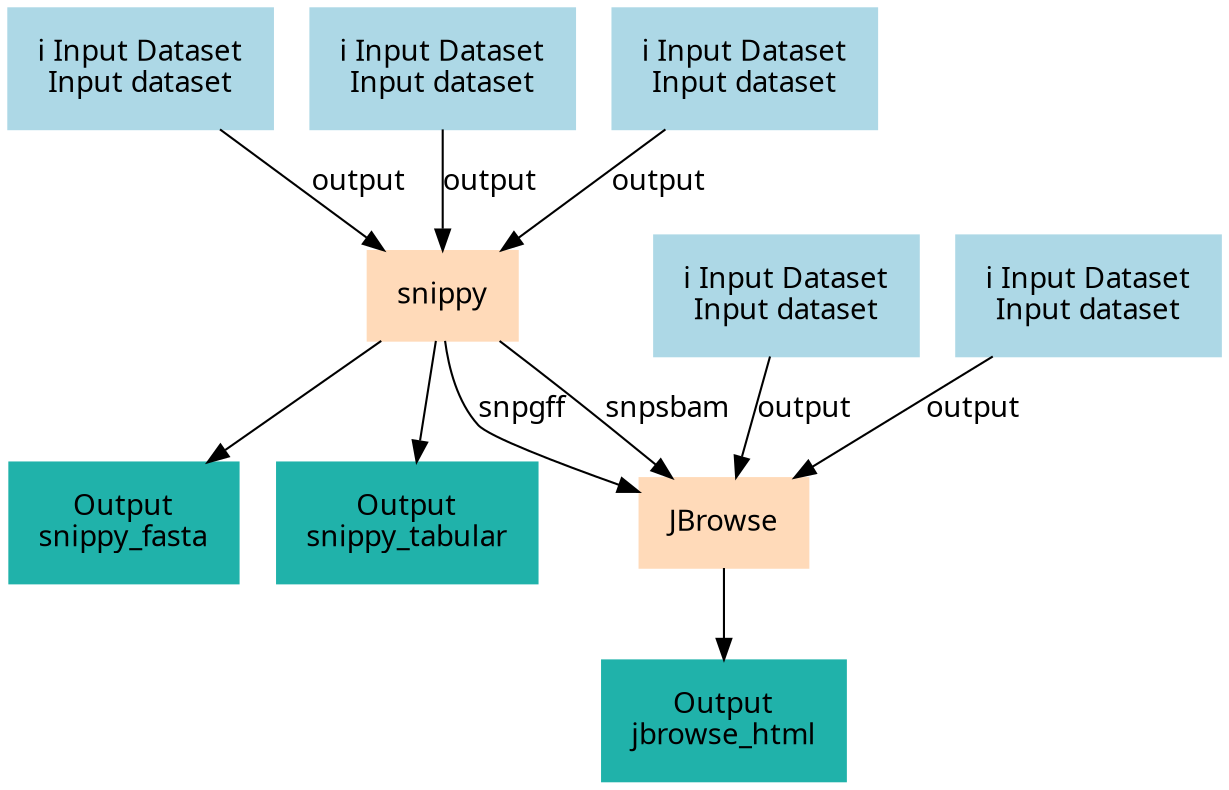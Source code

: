 digraph main {
  node [fontname="Atkinson Hyperlegible", shape=box, color=white,style=filled,color=peachpuff,margin="0.2,0.2"];
  edge [fontname="Atkinson Hyperlegible"];
  0[color=lightblue,label="ℹ️ Input Dataset\nInput dataset"]
  1[color=lightblue,label="ℹ️ Input Dataset\nInput dataset"]
  2[color=lightblue,label="ℹ️ Input Dataset\nInput dataset"]
  3[color=lightblue,label="ℹ️ Input Dataset\nInput dataset"]
  4[color=lightblue,label="ℹ️ Input Dataset\nInput dataset"]
  5[label="snippy"]
  0 -> 5 [label="output"]
  1 -> 5 [label="output"]
  3 -> 5 [label="output"]
  ka485038eb79d4616a8a117947b587c52[color=lightseagreen,label="Output\nsnippy_fasta"]
  5 -> ka485038eb79d4616a8a117947b587c52
  kc463ec1829f542bd838daf736d7a2cea[color=lightseagreen,label="Output\nsnippy_tabular"]
  5 -> kc463ec1829f542bd838daf736d7a2cea
  6[label="JBrowse"]
  5 -> 6 [label="snpgff"]
  4 -> 6 [label="output"]
  5 -> 6 [label="snpsbam"]
  2 -> 6 [label="output"]
  kd835c7568dae42fd8942fc8cf4358334[color=lightseagreen,label="Output\njbrowse_html"]
  6 -> kd835c7568dae42fd8942fc8cf4358334
}